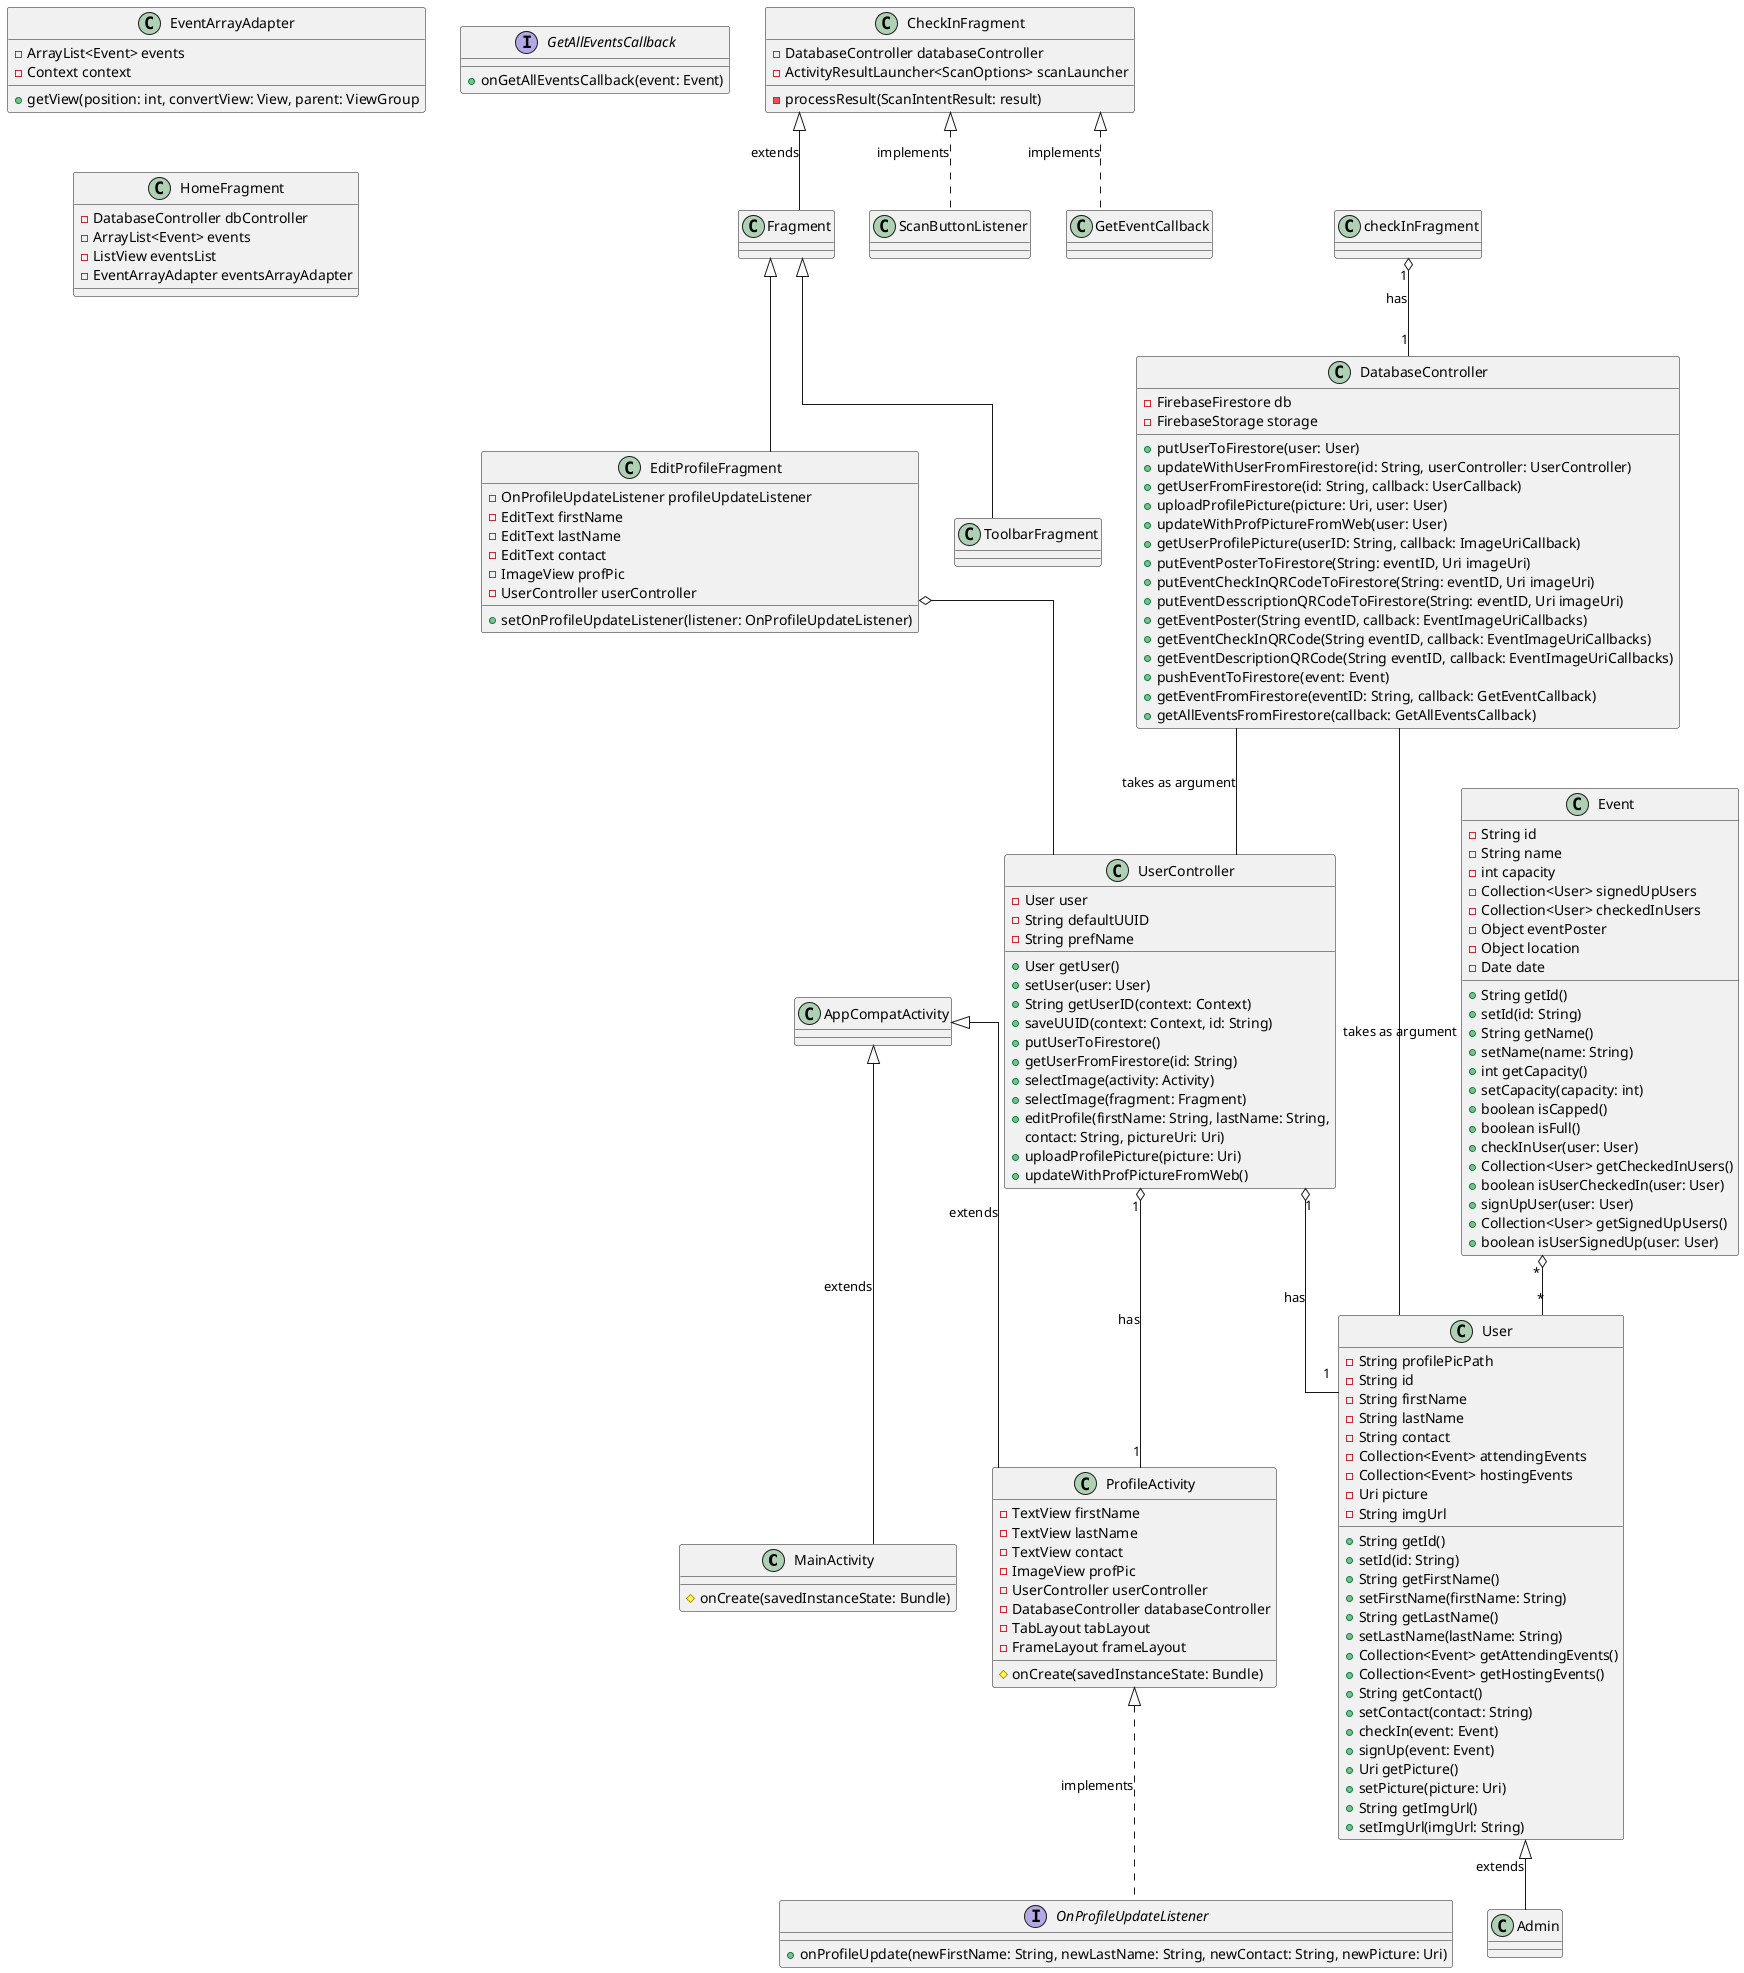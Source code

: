 @startuml
'https://plantuml.com/class-diagram

class MainActivity {
    #onCreate(savedInstanceState: Bundle)
}

class ProfileActivity {
    -TextView firstName
    -TextView lastName
    -TextView contact
    -ImageView profPic
    -UserController userController
    -DatabaseController databaseController
    -TabLayout tabLayout
    -FrameLayout frameLayout
    #onCreate(savedInstanceState: Bundle)
}

class UserController {
    -User user
    -String defaultUUID
    -String prefName
    +User getUser()
    +setUser(user: User)
    +String getUserID(context: Context)
    +saveUUID(context: Context, id: String)
    +putUserToFirestore()
    +getUserFromFirestore(id: String)
    +selectImage(activity: Activity)
    +selectImage(fragment: Fragment)
    +editProfile(firstName: String, lastName: String,
    contact: String, pictureUri: Uri)
    +uploadProfilePicture(picture: Uri)
    +updateWithProfPictureFromWeb()
}

class DatabaseController {
    -FirebaseFirestore db
    -FirebaseStorage storage
    +putUserToFirestore(user: User)
    +updateWithUserFromFirestore(id: String, userController: UserController)
    +getUserFromFirestore(id: String, callback: UserCallback)
    +uploadProfilePicture(picture: Uri, user: User)
    +updateWithProfPictureFromWeb(user: User)
    +getUserProfilePicture(userID: String, callback: ImageUriCallback)
    +putEventPosterToFirestore(String: eventID, Uri imageUri)
    +putEventCheckInQRCodeToFirestore(String: eventID, Uri imageUri)
    +putEventDesscriptionQRCodeToFirestore(String: eventID, Uri imageUri)
    +getEventPoster(String eventID, callback: EventImageUriCallbacks)
    +getEventCheckInQRCode(String eventID, callback: EventImageUriCallbacks)
    +getEventDescriptionQRCode(String eventID, callback: EventImageUriCallbacks)
    +pushEventToFirestore(event: Event)
    +getEventFromFirestore(eventID: String, callback: GetEventCallback)
    +getAllEventsFromFirestore(callback: GetAllEventsCallback)
}

class Event {
    -String id
    -String name
    -int capacity
    -Collection<User> signedUpUsers
    -Collection<User> checkedInUsers
    -Object eventPoster
    -Object location
    -Date date
    +String getId()
    +setId(id: String)
    +String getName()
    +setName(name: String)
    +int getCapacity()
    +setCapacity(capacity: int)
    +boolean isCapped()
    +boolean isFull()
    +checkInUser(user: User)
    +Collection<User> getCheckedInUsers()
    +boolean isUserCheckedIn(user: User)
    +signUpUser(user: User)
    +Collection<User> getSignedUpUsers()
    +boolean isUserSignedUp(user: User)
}

class User {
    -String profilePicPath
    -String id
    -String firstName
    -String lastName
    -String contact
    -Collection<Event> attendingEvents
    -Collection<Event> hostingEvents
    -Uri picture
    -String imgUrl
    +String getId()
    +setId(id: String)
    +String getFirstName()
    +setFirstName(firstName: String)
    +String getLastName()
    +setLastName(lastName: String)
    +Collection<Event> getAttendingEvents()
    +Collection<Event> getHostingEvents()
    +String getContact()
    +setContact(contact: String)
    +checkIn(event: Event)
    +signUp(event: Event)
    +Uri getPicture()
    +setPicture(picture: Uri)
    +String getImgUrl()
    +setImgUrl(imgUrl: String)
}

class CheckInFragment {
    -DatabaseController databaseController
    -ActivityResultLauncher<ScanOptions> scanLauncher
    -processResult(ScanIntentResult: result)
}

checkInFragment "1" o-- "1" DatabaseController : has
CheckInFragment <|-- Fragment : extends
CheckInFragment <|.. ScanButtonListener : implements
CheckInFragment <|.. GetEventCallback : implements

class Admin

class EditProfileFragment {
    -OnProfileUpdateListener profileUpdateListener
    -EditText firstName
    -EditText lastName
    -EditText contact
    -ImageView profPic
    -UserController userController
    +setOnProfileUpdateListener(listener: OnProfileUpdateListener)
}

class ToolbarFragment
class Fragment
interface OnProfileUpdateListener {
    +onProfileUpdate(newFirstName: String, newLastName: String, newContact: String, newPicture: Uri)
}

class EventArrayAdapter {
    -ArrayList<Event> events
    -Context context
    +getView(position: int, convertView: View, parent: ViewGroup
}

interface GetAllEventsCallback {
    +onGetAllEventsCallback(event: Event)
}

class HomeFragment {
    -DatabaseController dbController
    -ArrayList<Event> events
    -ListView eventsList
    -EventArrayAdapter eventsArrayAdapter
}

Fragment <|-- ToolbarFragment
Fragment <|-- EditProfileFragment

AppCompatActivity <|-- MainActivity : extends
AppCompatActivity <|-- ProfileActivity : extends

ProfileActivity <|.. OnProfileUpdateListener : implements

UserController "1" o-- "1" ProfileActivity : has
UserController "1" o-- "1" User : has

DatabaseController -- User : takes as argument
DatabaseController -- UserController : takes as argument

EditProfileFragment o-- UserController

Event "*" o-- "*" User

User <|-- Admin : extends

skinparam linetype ortho
@enduml